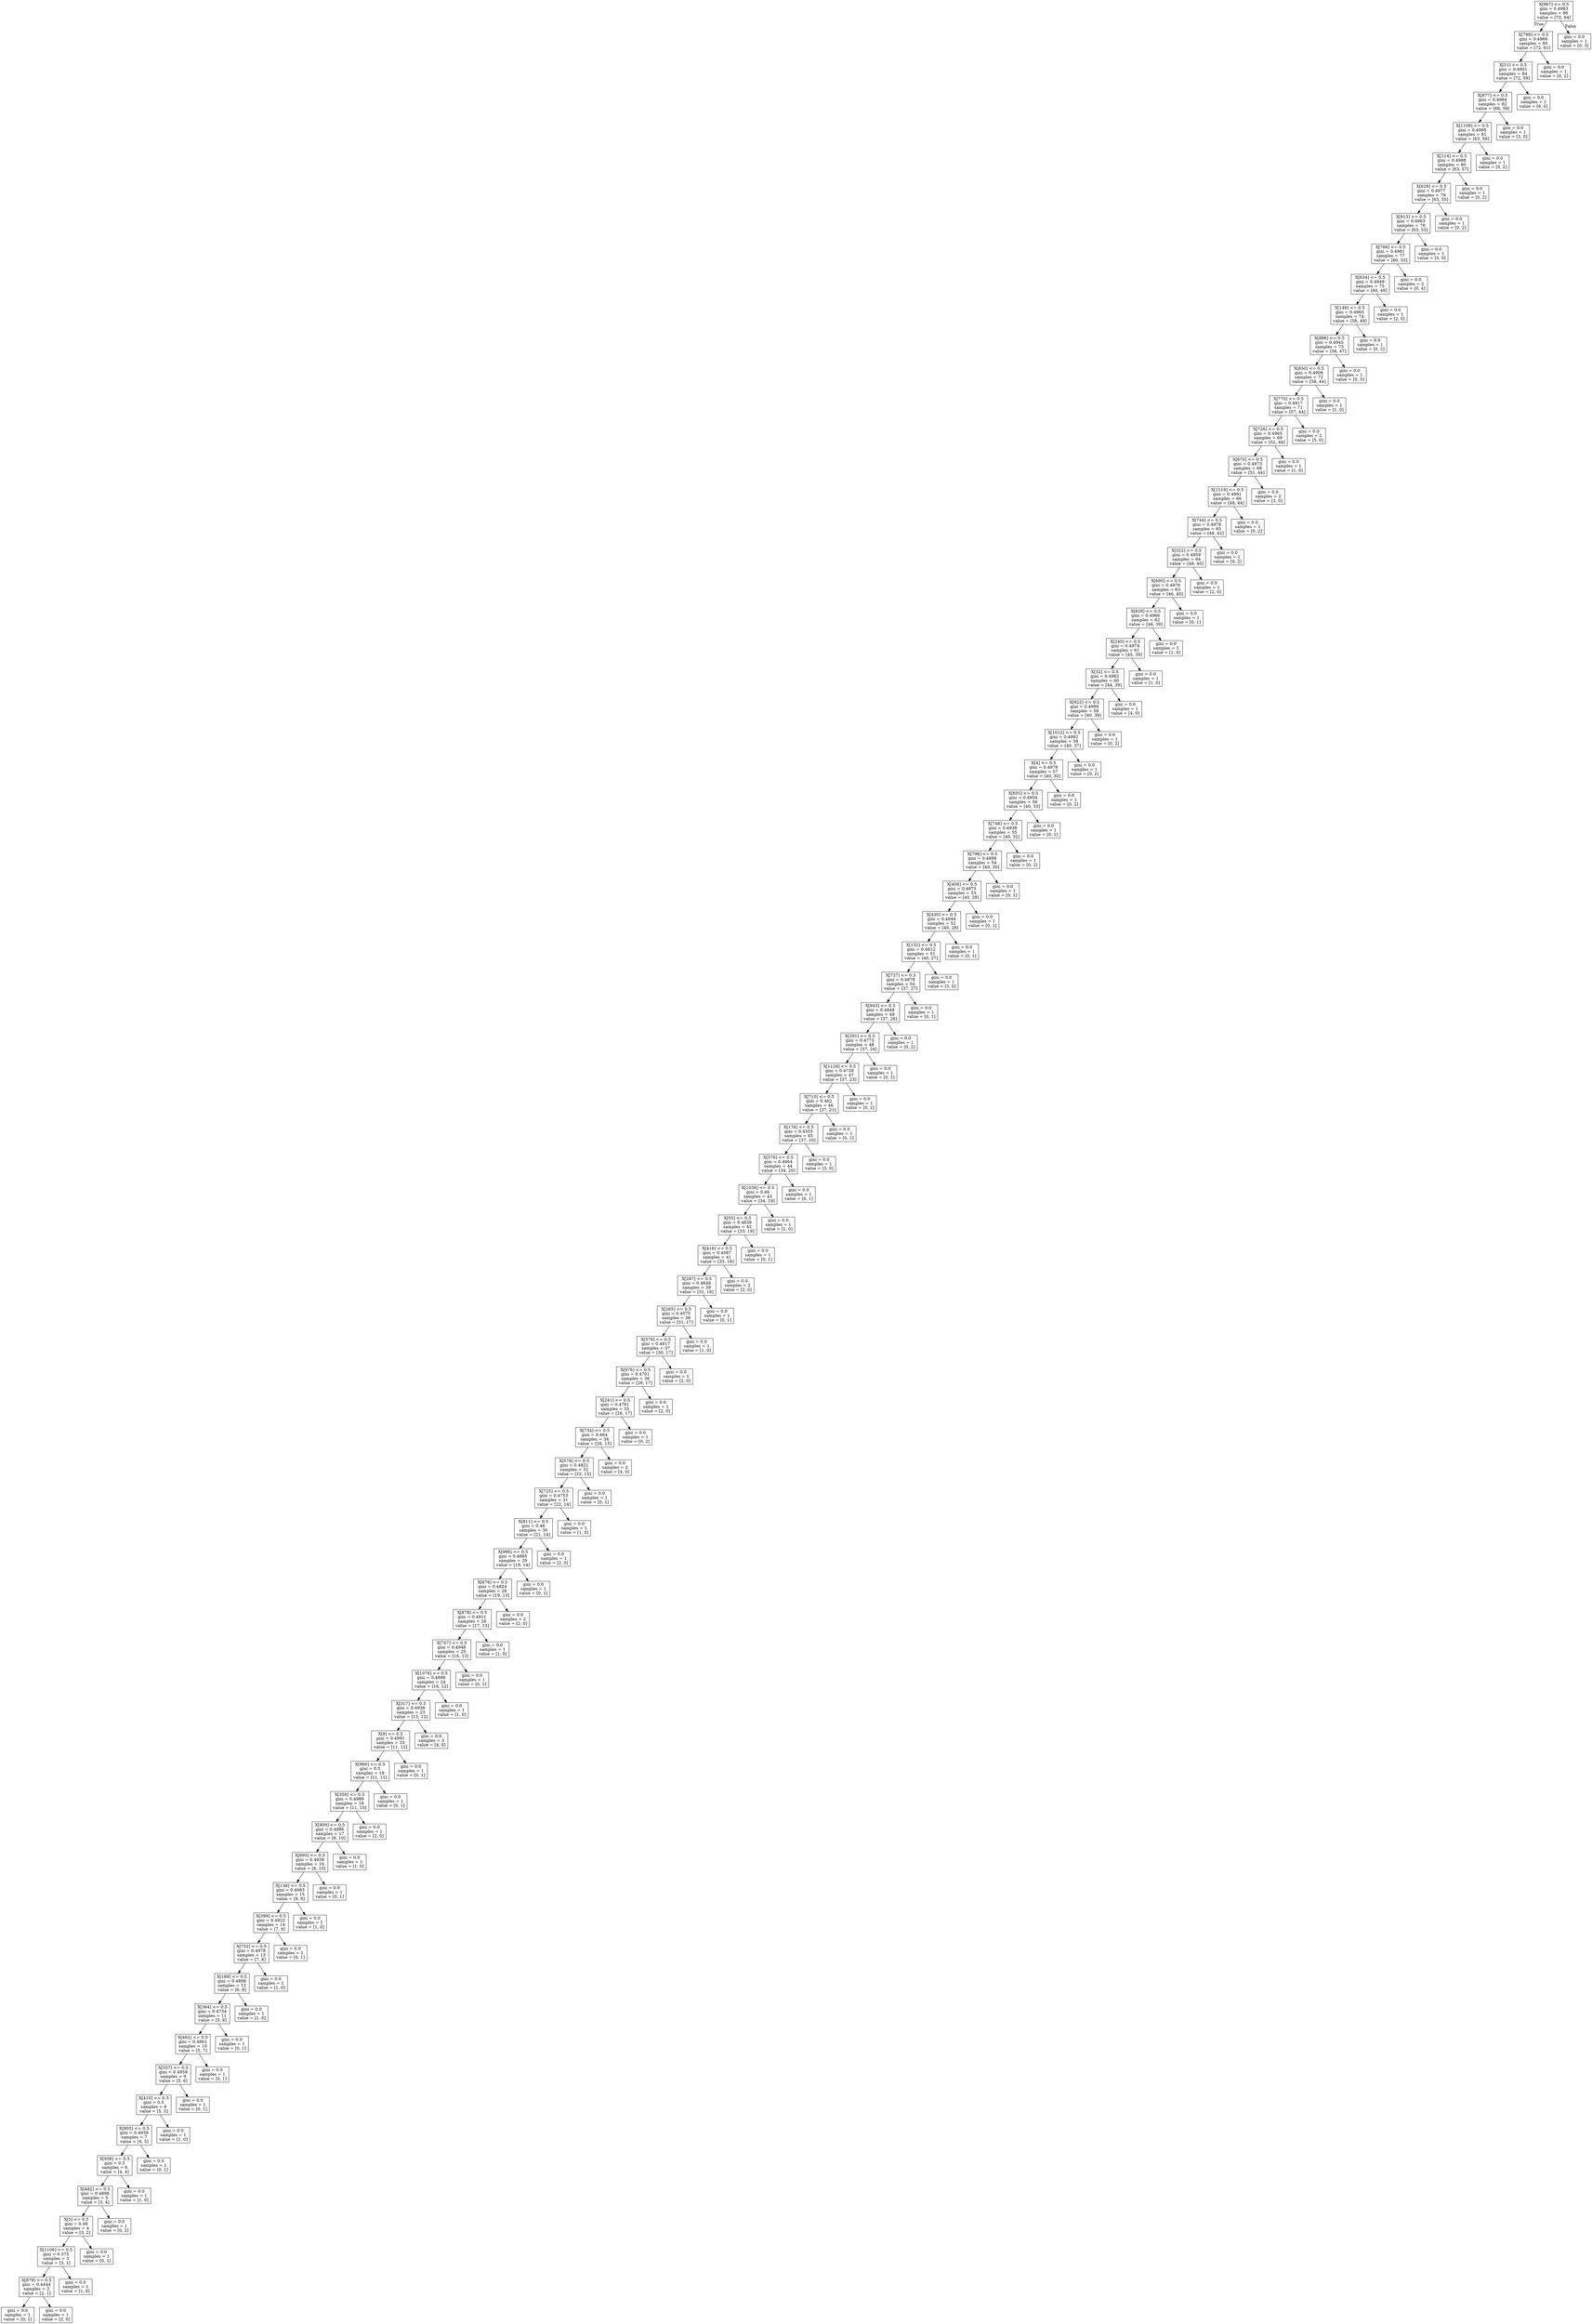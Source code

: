 digraph Tree {
node [shape=box] ;
0 [label="X[967] <= 0.5\ngini = 0.4983\nsamples = 86\nvalue = [72, 64]"] ;
1 [label="X[798] <= 0.5\ngini = 0.4966\nsamples = 85\nvalue = [72, 61]"] ;
0 -> 1 [labeldistance=2.5, labelangle=45, headlabel="True"] ;
2 [label="X[51] <= 0.5\ngini = 0.4951\nsamples = 84\nvalue = [72, 59]"] ;
1 -> 2 ;
3 [label="X[877] <= 0.5\ngini = 0.4984\nsamples = 82\nvalue = [66, 59]"] ;
2 -> 3 ;
4 [label="X[1109] <= 0.5\ngini = 0.4995\nsamples = 81\nvalue = [63, 59]"] ;
3 -> 4 ;
5 [label="X[114] <= 0.5\ngini = 0.4988\nsamples = 80\nvalue = [63, 57]"] ;
4 -> 5 ;
6 [label="X[629] <= 0.5\ngini = 0.4977\nsamples = 79\nvalue = [63, 55]"] ;
5 -> 6 ;
7 [label="X[915] <= 0.5\ngini = 0.4963\nsamples = 78\nvalue = [63, 53]"] ;
6 -> 7 ;
8 [label="X[766] <= 0.5\ngini = 0.4981\nsamples = 77\nvalue = [60, 53]"] ;
7 -> 8 ;
9 [label="X[634] <= 0.5\ngini = 0.4949\nsamples = 75\nvalue = [60, 49]"] ;
8 -> 9 ;
10 [label="X[148] <= 0.5\ngini = 0.4965\nsamples = 74\nvalue = [58, 49]"] ;
9 -> 10 ;
11 [label="X[886] <= 0.5\ngini = 0.4945\nsamples = 73\nvalue = [58, 47]"] ;
10 -> 11 ;
12 [label="X[850] <= 0.5\ngini = 0.4906\nsamples = 72\nvalue = [58, 44]"] ;
11 -> 12 ;
13 [label="X[770] <= 0.5\ngini = 0.4917\nsamples = 71\nvalue = [57, 44]"] ;
12 -> 13 ;
14 [label="X[726] <= 0.5\ngini = 0.4965\nsamples = 69\nvalue = [52, 44]"] ;
13 -> 14 ;
15 [label="X[670] <= 0.5\ngini = 0.4973\nsamples = 68\nvalue = [51, 44]"] ;
14 -> 15 ;
16 [label="X[1119] <= 0.5\ngini = 0.4991\nsamples = 66\nvalue = [48, 44]"] ;
15 -> 16 ;
17 [label="X[744] <= 0.5\ngini = 0.4978\nsamples = 65\nvalue = [48, 42]"] ;
16 -> 17 ;
18 [label="X[322] <= 0.5\ngini = 0.4959\nsamples = 64\nvalue = [48, 40]"] ;
17 -> 18 ;
19 [label="X[690] <= 0.5\ngini = 0.4976\nsamples = 63\nvalue = [46, 40]"] ;
18 -> 19 ;
20 [label="X[828] <= 0.5\ngini = 0.4966\nsamples = 62\nvalue = [46, 39]"] ;
19 -> 20 ;
21 [label="X[240] <= 0.5\ngini = 0.4974\nsamples = 61\nvalue = [45, 39]"] ;
20 -> 21 ;
22 [label="X[32] <= 0.5\ngini = 0.4982\nsamples = 60\nvalue = [44, 39]"] ;
21 -> 22 ;
23 [label="X[922] <= 0.5\ngini = 0.4999\nsamples = 59\nvalue = [40, 39]"] ;
22 -> 23 ;
24 [label="X[1012] <= 0.5\ngini = 0.4992\nsamples = 58\nvalue = [40, 37]"] ;
23 -> 24 ;
25 [label="X[4] <= 0.5\ngini = 0.4978\nsamples = 57\nvalue = [40, 35]"] ;
24 -> 25 ;
26 [label="X[855] <= 0.5\ngini = 0.4954\nsamples = 56\nvalue = [40, 33]"] ;
25 -> 26 ;
27 [label="X[748] <= 0.5\ngini = 0.4938\nsamples = 55\nvalue = [40, 32]"] ;
26 -> 27 ;
28 [label="X[796] <= 0.5\ngini = 0.4898\nsamples = 54\nvalue = [40, 30]"] ;
27 -> 28 ;
29 [label="X[408] <= 0.5\ngini = 0.4873\nsamples = 53\nvalue = [40, 29]"] ;
28 -> 29 ;
30 [label="X[430] <= 0.5\ngini = 0.4844\nsamples = 52\nvalue = [40, 28]"] ;
29 -> 30 ;
31 [label="X[132] <= 0.5\ngini = 0.4812\nsamples = 51\nvalue = [40, 27]"] ;
30 -> 31 ;
32 [label="X[737] <= 0.5\ngini = 0.4878\nsamples = 50\nvalue = [37, 27]"] ;
31 -> 32 ;
33 [label="X[943] <= 0.5\ngini = 0.4848\nsamples = 49\nvalue = [37, 26]"] ;
32 -> 33 ;
34 [label="X[291] <= 0.5\ngini = 0.4773\nsamples = 48\nvalue = [37, 24]"] ;
33 -> 34 ;
35 [label="X[1129] <= 0.5\ngini = 0.4728\nsamples = 47\nvalue = [37, 23]"] ;
34 -> 35 ;
36 [label="X[710] <= 0.5\ngini = 0.462\nsamples = 46\nvalue = [37, 21]"] ;
35 -> 36 ;
37 [label="X[176] <= 0.5\ngini = 0.4555\nsamples = 45\nvalue = [37, 20]"] ;
36 -> 37 ;
38 [label="X[576] <= 0.5\ngini = 0.4664\nsamples = 44\nvalue = [34, 20]"] ;
37 -> 38 ;
39 [label="X[1036] <= 0.5\ngini = 0.46\nsamples = 43\nvalue = [34, 19]"] ;
38 -> 39 ;
40 [label="X[55] <= 0.5\ngini = 0.4638\nsamples = 42\nvalue = [33, 19]"] ;
39 -> 40 ;
41 [label="X[416] <= 0.5\ngini = 0.4567\nsamples = 41\nvalue = [33, 18]"] ;
40 -> 41 ;
42 [label="X[287] <= 0.5\ngini = 0.4648\nsamples = 39\nvalue = [31, 18]"] ;
41 -> 42 ;
43 [label="X[265] <= 0.5\ngini = 0.4575\nsamples = 38\nvalue = [31, 17]"] ;
42 -> 43 ;
44 [label="X[579] <= 0.5\ngini = 0.4617\nsamples = 37\nvalue = [30, 17]"] ;
43 -> 44 ;
45 [label="X[976] <= 0.5\ngini = 0.4701\nsamples = 36\nvalue = [28, 17]"] ;
44 -> 45 ;
46 [label="X[241] <= 0.5\ngini = 0.4781\nsamples = 35\nvalue = [26, 17]"] ;
45 -> 46 ;
47 [label="X[734] <= 0.5\ngini = 0.464\nsamples = 34\nvalue = [26, 15]"] ;
46 -> 47 ;
48 [label="X[578] <= 0.5\ngini = 0.4821\nsamples = 32\nvalue = [22, 15]"] ;
47 -> 48 ;
49 [label="X[725] <= 0.5\ngini = 0.4753\nsamples = 31\nvalue = [22, 14]"] ;
48 -> 49 ;
50 [label="X[811] <= 0.5\ngini = 0.48\nsamples = 30\nvalue = [21, 14]"] ;
49 -> 50 ;
51 [label="X[986] <= 0.5\ngini = 0.4885\nsamples = 29\nvalue = [19, 14]"] ;
50 -> 51 ;
52 [label="X[676] <= 0.5\ngini = 0.4824\nsamples = 28\nvalue = [19, 13]"] ;
51 -> 52 ;
53 [label="X[878] <= 0.5\ngini = 0.4911\nsamples = 26\nvalue = [17, 13]"] ;
52 -> 53 ;
54 [label="X[707] <= 0.5\ngini = 0.4946\nsamples = 25\nvalue = [16, 13]"] ;
53 -> 54 ;
55 [label="X[1076] <= 0.5\ngini = 0.4898\nsamples = 24\nvalue = [16, 12]"] ;
54 -> 55 ;
56 [label="X[317] <= 0.5\ngini = 0.4938\nsamples = 23\nvalue = [15, 12]"] ;
55 -> 56 ;
57 [label="X[9] <= 0.5\ngini = 0.4991\nsamples = 20\nvalue = [11, 12]"] ;
56 -> 57 ;
58 [label="X[960] <= 0.5\ngini = 0.5\nsamples = 19\nvalue = [11, 11]"] ;
57 -> 58 ;
59 [label="X[359] <= 0.5\ngini = 0.4989\nsamples = 18\nvalue = [11, 10]"] ;
58 -> 59 ;
60 [label="X[909] <= 0.5\ngini = 0.4986\nsamples = 17\nvalue = [9, 10]"] ;
59 -> 60 ;
61 [label="X[895] <= 0.5\ngini = 0.4938\nsamples = 16\nvalue = [8, 10]"] ;
60 -> 61 ;
62 [label="X[138] <= 0.5\ngini = 0.4983\nsamples = 15\nvalue = [8, 9]"] ;
61 -> 62 ;
63 [label="X[399] <= 0.5\ngini = 0.4922\nsamples = 14\nvalue = [7, 9]"] ;
62 -> 63 ;
64 [label="X[752] <= 0.5\ngini = 0.4978\nsamples = 13\nvalue = [7, 8]"] ;
63 -> 64 ;
65 [label="X[189] <= 0.5\ngini = 0.4898\nsamples = 12\nvalue = [6, 8]"] ;
64 -> 65 ;
66 [label="X[364] <= 0.5\ngini = 0.4734\nsamples = 11\nvalue = [5, 8]"] ;
65 -> 66 ;
67 [label="X[462] <= 0.5\ngini = 0.4861\nsamples = 10\nvalue = [5, 7]"] ;
66 -> 67 ;
68 [label="X[557] <= 0.5\ngini = 0.4959\nsamples = 9\nvalue = [5, 6]"] ;
67 -> 68 ;
69 [label="X[410] <= 0.5\ngini = 0.5\nsamples = 8\nvalue = [5, 5]"] ;
68 -> 69 ;
70 [label="X[903] <= 0.5\ngini = 0.4938\nsamples = 7\nvalue = [4, 5]"] ;
69 -> 70 ;
71 [label="X[938] <= 0.5\ngini = 0.5\nsamples = 6\nvalue = [4, 4]"] ;
70 -> 71 ;
72 [label="X[482] <= 0.5\ngini = 0.4898\nsamples = 5\nvalue = [3, 4]"] ;
71 -> 72 ;
73 [label="X[3] <= 0.5\ngini = 0.48\nsamples = 4\nvalue = [3, 2]"] ;
72 -> 73 ;
74 [label="X[1106] <= 0.5\ngini = 0.375\nsamples = 3\nvalue = [3, 1]"] ;
73 -> 74 ;
75 [label="X[879] <= 0.5\ngini = 0.4444\nsamples = 2\nvalue = [2, 1]"] ;
74 -> 75 ;
76 [label="gini = 0.0\nsamples = 1\nvalue = [0, 1]"] ;
75 -> 76 ;
77 [label="gini = 0.0\nsamples = 1\nvalue = [2, 0]"] ;
75 -> 77 ;
78 [label="gini = 0.0\nsamples = 1\nvalue = [1, 0]"] ;
74 -> 78 ;
79 [label="gini = 0.0\nsamples = 1\nvalue = [0, 1]"] ;
73 -> 79 ;
80 [label="gini = 0.0\nsamples = 1\nvalue = [0, 2]"] ;
72 -> 80 ;
81 [label="gini = 0.0\nsamples = 1\nvalue = [1, 0]"] ;
71 -> 81 ;
82 [label="gini = 0.0\nsamples = 1\nvalue = [0, 1]"] ;
70 -> 82 ;
83 [label="gini = 0.0\nsamples = 1\nvalue = [1, 0]"] ;
69 -> 83 ;
84 [label="gini = 0.0\nsamples = 1\nvalue = [0, 1]"] ;
68 -> 84 ;
85 [label="gini = 0.0\nsamples = 1\nvalue = [0, 1]"] ;
67 -> 85 ;
86 [label="gini = 0.0\nsamples = 1\nvalue = [0, 1]"] ;
66 -> 86 ;
87 [label="gini = 0.0\nsamples = 1\nvalue = [1, 0]"] ;
65 -> 87 ;
88 [label="gini = 0.0\nsamples = 1\nvalue = [1, 0]"] ;
64 -> 88 ;
89 [label="gini = 0.0\nsamples = 1\nvalue = [0, 1]"] ;
63 -> 89 ;
90 [label="gini = 0.0\nsamples = 1\nvalue = [1, 0]"] ;
62 -> 90 ;
91 [label="gini = 0.0\nsamples = 1\nvalue = [0, 1]"] ;
61 -> 91 ;
92 [label="gini = 0.0\nsamples = 1\nvalue = [1, 0]"] ;
60 -> 92 ;
93 [label="gini = 0.0\nsamples = 1\nvalue = [2, 0]"] ;
59 -> 93 ;
94 [label="gini = 0.0\nsamples = 1\nvalue = [0, 1]"] ;
58 -> 94 ;
95 [label="gini = 0.0\nsamples = 1\nvalue = [0, 1]"] ;
57 -> 95 ;
96 [label="gini = 0.0\nsamples = 3\nvalue = [4, 0]"] ;
56 -> 96 ;
97 [label="gini = 0.0\nsamples = 1\nvalue = [1, 0]"] ;
55 -> 97 ;
98 [label="gini = 0.0\nsamples = 1\nvalue = [0, 1]"] ;
54 -> 98 ;
99 [label="gini = 0.0\nsamples = 1\nvalue = [1, 0]"] ;
53 -> 99 ;
100 [label="gini = 0.0\nsamples = 2\nvalue = [2, 0]"] ;
52 -> 100 ;
101 [label="gini = 0.0\nsamples = 1\nvalue = [0, 1]"] ;
51 -> 101 ;
102 [label="gini = 0.0\nsamples = 1\nvalue = [2, 0]"] ;
50 -> 102 ;
103 [label="gini = 0.0\nsamples = 1\nvalue = [1, 0]"] ;
49 -> 103 ;
104 [label="gini = 0.0\nsamples = 1\nvalue = [0, 1]"] ;
48 -> 104 ;
105 [label="gini = 0.0\nsamples = 2\nvalue = [4, 0]"] ;
47 -> 105 ;
106 [label="gini = 0.0\nsamples = 1\nvalue = [0, 2]"] ;
46 -> 106 ;
107 [label="gini = 0.0\nsamples = 1\nvalue = [2, 0]"] ;
45 -> 107 ;
108 [label="gini = 0.0\nsamples = 1\nvalue = [2, 0]"] ;
44 -> 108 ;
109 [label="gini = 0.0\nsamples = 1\nvalue = [1, 0]"] ;
43 -> 109 ;
110 [label="gini = 0.0\nsamples = 1\nvalue = [0, 1]"] ;
42 -> 110 ;
111 [label="gini = 0.0\nsamples = 2\nvalue = [2, 0]"] ;
41 -> 111 ;
112 [label="gini = 0.0\nsamples = 1\nvalue = [0, 1]"] ;
40 -> 112 ;
113 [label="gini = 0.0\nsamples = 1\nvalue = [1, 0]"] ;
39 -> 113 ;
114 [label="gini = 0.0\nsamples = 1\nvalue = [0, 1]"] ;
38 -> 114 ;
115 [label="gini = 0.0\nsamples = 1\nvalue = [3, 0]"] ;
37 -> 115 ;
116 [label="gini = 0.0\nsamples = 1\nvalue = [0, 1]"] ;
36 -> 116 ;
117 [label="gini = 0.0\nsamples = 1\nvalue = [0, 2]"] ;
35 -> 117 ;
118 [label="gini = 0.0\nsamples = 1\nvalue = [0, 1]"] ;
34 -> 118 ;
119 [label="gini = 0.0\nsamples = 1\nvalue = [0, 2]"] ;
33 -> 119 ;
120 [label="gini = 0.0\nsamples = 1\nvalue = [0, 1]"] ;
32 -> 120 ;
121 [label="gini = 0.0\nsamples = 1\nvalue = [3, 0]"] ;
31 -> 121 ;
122 [label="gini = 0.0\nsamples = 1\nvalue = [0, 1]"] ;
30 -> 122 ;
123 [label="gini = 0.0\nsamples = 1\nvalue = [0, 1]"] ;
29 -> 123 ;
124 [label="gini = 0.0\nsamples = 1\nvalue = [0, 1]"] ;
28 -> 124 ;
125 [label="gini = 0.0\nsamples = 1\nvalue = [0, 2]"] ;
27 -> 125 ;
126 [label="gini = 0.0\nsamples = 1\nvalue = [0, 1]"] ;
26 -> 126 ;
127 [label="gini = 0.0\nsamples = 1\nvalue = [0, 2]"] ;
25 -> 127 ;
128 [label="gini = 0.0\nsamples = 1\nvalue = [0, 2]"] ;
24 -> 128 ;
129 [label="gini = 0.0\nsamples = 1\nvalue = [0, 2]"] ;
23 -> 129 ;
130 [label="gini = 0.0\nsamples = 1\nvalue = [4, 0]"] ;
22 -> 130 ;
131 [label="gini = 0.0\nsamples = 1\nvalue = [1, 0]"] ;
21 -> 131 ;
132 [label="gini = 0.0\nsamples = 1\nvalue = [1, 0]"] ;
20 -> 132 ;
133 [label="gini = 0.0\nsamples = 1\nvalue = [0, 1]"] ;
19 -> 133 ;
134 [label="gini = 0.0\nsamples = 1\nvalue = [2, 0]"] ;
18 -> 134 ;
135 [label="gini = 0.0\nsamples = 1\nvalue = [0, 2]"] ;
17 -> 135 ;
136 [label="gini = 0.0\nsamples = 1\nvalue = [0, 2]"] ;
16 -> 136 ;
137 [label="gini = 0.0\nsamples = 2\nvalue = [3, 0]"] ;
15 -> 137 ;
138 [label="gini = 0.0\nsamples = 1\nvalue = [1, 0]"] ;
14 -> 138 ;
139 [label="gini = 0.0\nsamples = 2\nvalue = [5, 0]"] ;
13 -> 139 ;
140 [label="gini = 0.0\nsamples = 1\nvalue = [1, 0]"] ;
12 -> 140 ;
141 [label="gini = 0.0\nsamples = 1\nvalue = [0, 3]"] ;
11 -> 141 ;
142 [label="gini = 0.0\nsamples = 1\nvalue = [0, 2]"] ;
10 -> 142 ;
143 [label="gini = 0.0\nsamples = 1\nvalue = [2, 0]"] ;
9 -> 143 ;
144 [label="gini = 0.0\nsamples = 2\nvalue = [0, 4]"] ;
8 -> 144 ;
145 [label="gini = 0.0\nsamples = 1\nvalue = [3, 0]"] ;
7 -> 145 ;
146 [label="gini = 0.0\nsamples = 1\nvalue = [0, 2]"] ;
6 -> 146 ;
147 [label="gini = 0.0\nsamples = 1\nvalue = [0, 2]"] ;
5 -> 147 ;
148 [label="gini = 0.0\nsamples = 1\nvalue = [0, 2]"] ;
4 -> 148 ;
149 [label="gini = 0.0\nsamples = 1\nvalue = [3, 0]"] ;
3 -> 149 ;
150 [label="gini = 0.0\nsamples = 2\nvalue = [6, 0]"] ;
2 -> 150 ;
151 [label="gini = 0.0\nsamples = 1\nvalue = [0, 2]"] ;
1 -> 151 ;
152 [label="gini = 0.0\nsamples = 1\nvalue = [0, 3]"] ;
0 -> 152 [labeldistance=2.5, labelangle=-45, headlabel="False"] ;
}